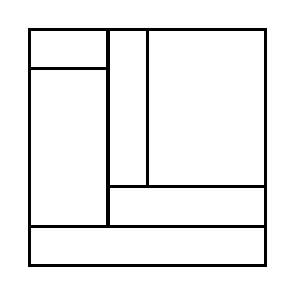 \begin{tikzpicture}[very thick, scale=.5]
    \draw (0,5) rectangle (2,6);
    \draw (0,1) rectangle (2,5);
    \draw (2,2) rectangle (3,6);
    \draw (3,2) rectangle (6,6);
    \draw (2,1) rectangle (6,2);
    \draw (0,0) rectangle (6,1);
\end{tikzpicture}
